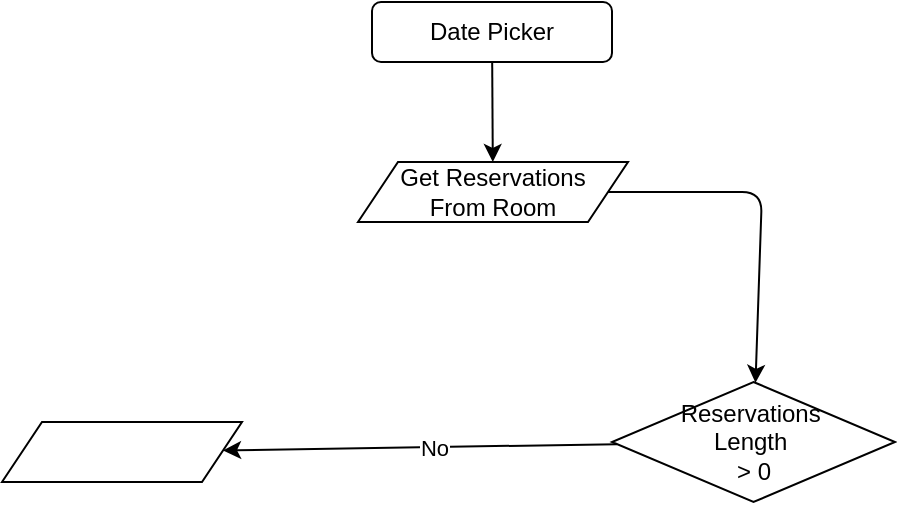<mxfile>
    <diagram id="MYR1MCjXtSpQkx5W6VZ7" name="Page-1">
        <mxGraphModel dx="1726" dy="677" grid="1" gridSize="10" guides="1" tooltips="1" connect="1" arrows="1" fold="1" page="1" pageScale="1" pageWidth="850" pageHeight="1100" math="0" shadow="0">
            <root>
                <mxCell id="0"/>
                <mxCell id="1" parent="0"/>
                <mxCell id="4" value="" style="edgeStyle=none;html=1;" edge="1" parent="1" source="2" target="3">
                    <mxGeometry relative="1" as="geometry"/>
                </mxCell>
                <mxCell id="2" value="Date Picker" style="rounded=1;whiteSpace=wrap;html=1;" vertex="1" parent="1">
                    <mxGeometry x="365" y="30" width="120" height="30" as="geometry"/>
                </mxCell>
                <mxCell id="8" value="" style="edgeStyle=none;html=1;" edge="1" parent="1" source="3" target="5">
                    <mxGeometry relative="1" as="geometry">
                        <Array as="points">
                            <mxPoint x="560" y="125"/>
                        </Array>
                    </mxGeometry>
                </mxCell>
                <mxCell id="3" value="Get Reservations&lt;div&gt;From Room&lt;/div&gt;" style="shape=parallelogram;perimeter=parallelogramPerimeter;whiteSpace=wrap;html=1;fixedSize=1;" vertex="1" parent="1">
                    <mxGeometry x="358" y="110" width="135" height="30" as="geometry"/>
                </mxCell>
                <mxCell id="9" style="edgeStyle=none;html=1;" edge="1" parent="1" source="5" target="10">
                    <mxGeometry relative="1" as="geometry">
                        <mxPoint x="280" y="240" as="targetPoint"/>
                    </mxGeometry>
                </mxCell>
                <mxCell id="11" value="No" style="edgeLabel;html=1;align=center;verticalAlign=middle;resizable=0;points=[];" vertex="1" connectable="0" parent="9">
                    <mxGeometry x="-0.073" relative="1" as="geometry">
                        <mxPoint as="offset"/>
                    </mxGeometry>
                </mxCell>
                <mxCell id="5" value="Reservations&amp;nbsp;&lt;div&gt;Length&amp;nbsp;&lt;div&gt;&amp;gt; 0&lt;/div&gt;&lt;/div&gt;" style="rhombus;whiteSpace=wrap;html=1;" vertex="1" parent="1">
                    <mxGeometry x="485" y="220" width="141.5" height="60" as="geometry"/>
                </mxCell>
                <mxCell id="10" value="" style="shape=parallelogram;perimeter=parallelogramPerimeter;whiteSpace=wrap;html=1;fixedSize=1;" vertex="1" parent="1">
                    <mxGeometry x="180" y="240" width="120" height="30" as="geometry"/>
                </mxCell>
            </root>
        </mxGraphModel>
    </diagram>
</mxfile>